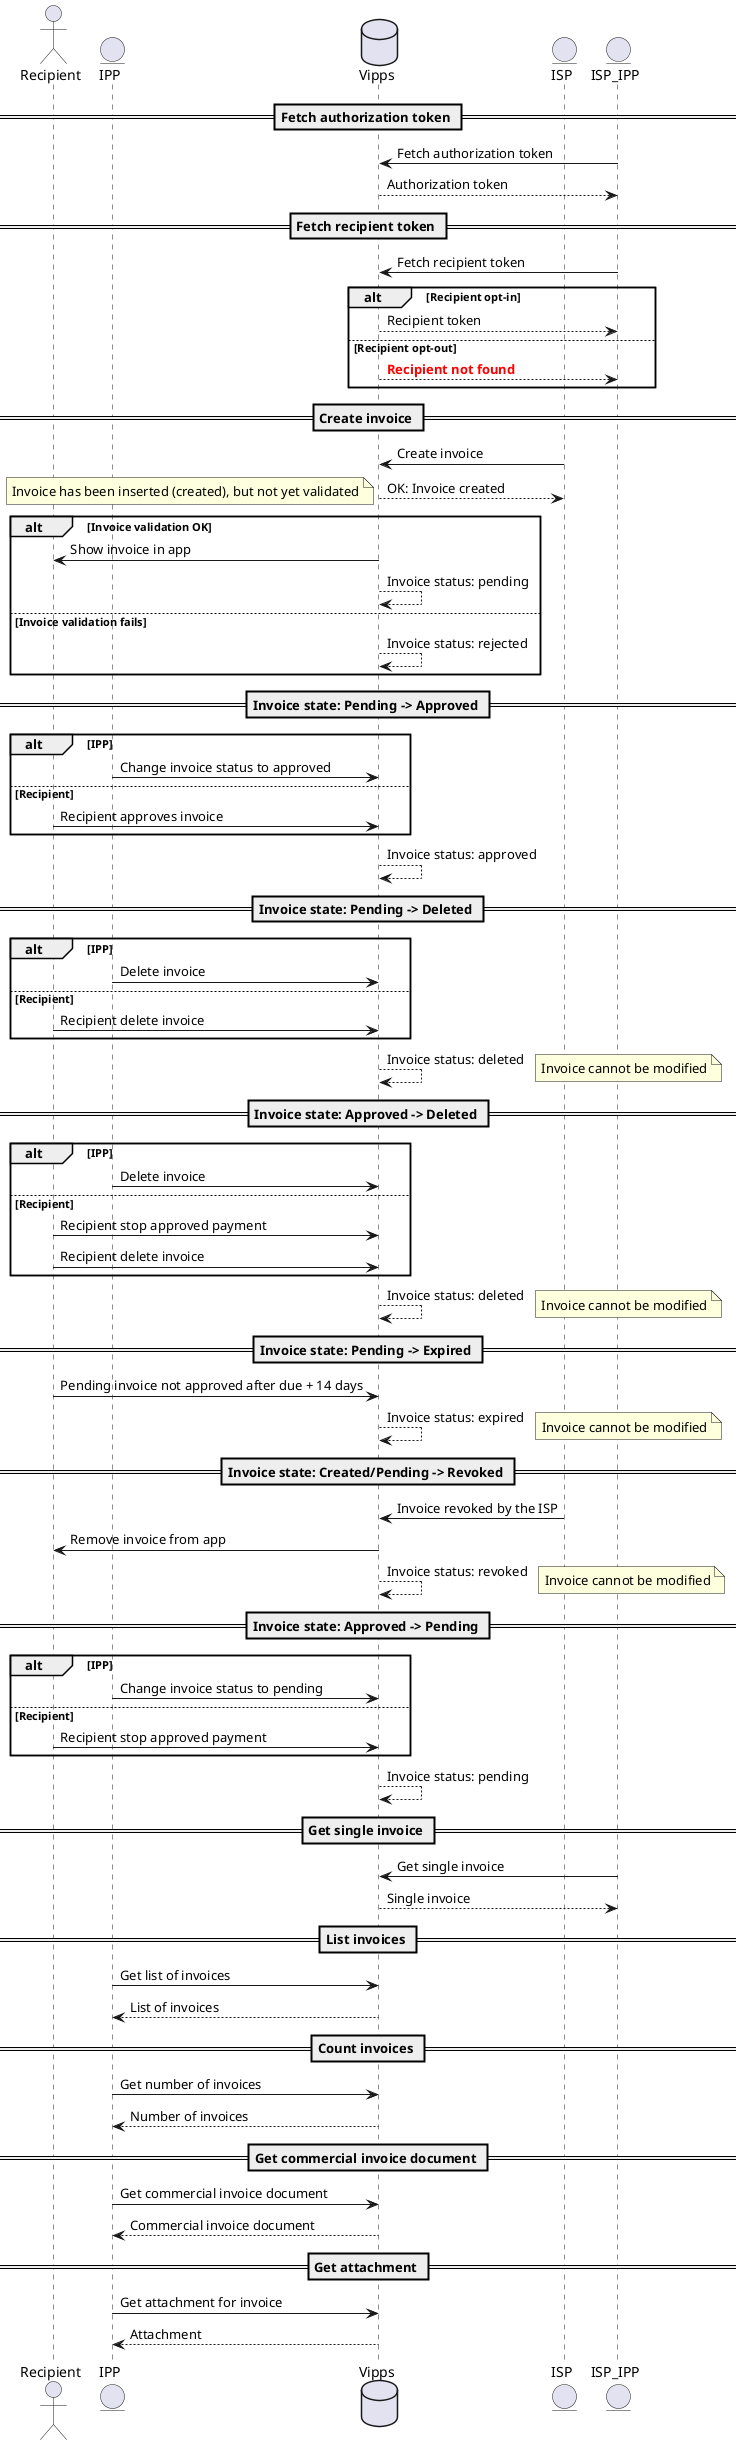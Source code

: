 @startuml IPP

actor Recipient
entity IPP
database Vipps
entity ISP
entity ISP_IPP

== Fetch authorization token ==

ISP_IPP -> Vipps: Fetch authorization token
Vipps --> ISP_IPP: Authorization token

== Fetch recipient token ==

ISP_IPP -> Vipps: Fetch recipient token
alt Recipient opt-in
    Vipps --> ISP_IPP: Recipient token
else Recipient opt-out
    Vipps --> ISP_IPP: <font color=red><b>Recipient not found
end

== Create invoice ==

ISP -> Vipps: Create invoice
Vipps --> ISP: OK: Invoice created
note left: Invoice has been inserted (created), but not yet validated

alt Invoice validation OK
    Vipps -> Recipient: Show invoice in app
    Vipps --> Vipps: Invoice status: pending
else Invoice validation fails
    Vipps --> Vipps: Invoice status: rejected
end

== Invoice state: Pending -> Approved ==
 
alt IPP
    IPP -> Vipps: Change invoice status to approved
else Recipient
    Recipient -> Vipps: Recipient approves invoice
end

Vipps --> Vipps: Invoice status: approved

== Invoice state: Pending -> Deleted ==

alt IPP
    IPP -> Vipps: Delete invoice
else Recipient
    Recipient -> Vipps: Recipient delete invoice
end

Vipps --> Vipps: Invoice status: deleted

note right: Invoice cannot be modified 

== Invoice state: Approved -> Deleted == 
alt IPP
    IPP -> Vipps: Delete invoice
else Recipient
    Recipient -> Vipps: Recipient stop approved payment
    Recipient -> Vipps: Recipient delete invoice
end

Vipps --> Vipps: Invoice status: deleted

note right: Invoice cannot be modified 

== Invoice state: Pending -> Expired == 

Recipient -> Vipps: Pending invoice not approved after due + 14 days   
Vipps --> Vipps: Invoice status: expired
note right: Invoice cannot be modified 

== Invoice state: Created/Pending -> Revoked ==

ISP -> Vipps: Invoice revoked by the ISP
Vipps -> Recipient: Remove invoice from app
Vipps --> Vipps: Invoice status: revoked
note right: Invoice cannot be modified 

== Invoice state: Approved -> Pending == 

alt IPP
    IPP -> Vipps: Change invoice status to pending
else Recipient
    Recipient -> Vipps: Recipient stop approved payment   
end

Vipps --> Vipps: Invoice status: pending

== Get single invoice == 

ISP_IPP -> Vipps: Get single invoice
Vipps --> ISP_IPP: Single invoice

== List invoices == 

IPP -> Vipps: Get list of invoices
Vipps --> IPP: List of invoices

== Count invoices == 

IPP -> Vipps: Get number of invoices
Vipps --> IPP: Number of invoices

== Get commercial invoice document == 

IPP -> Vipps: Get commercial invoice document
Vipps --> IPP: Commercial invoice document

== Get attachment == 

IPP -> Vipps: Get attachment for invoice
Vipps --> IPP: Attachment

@enduml
